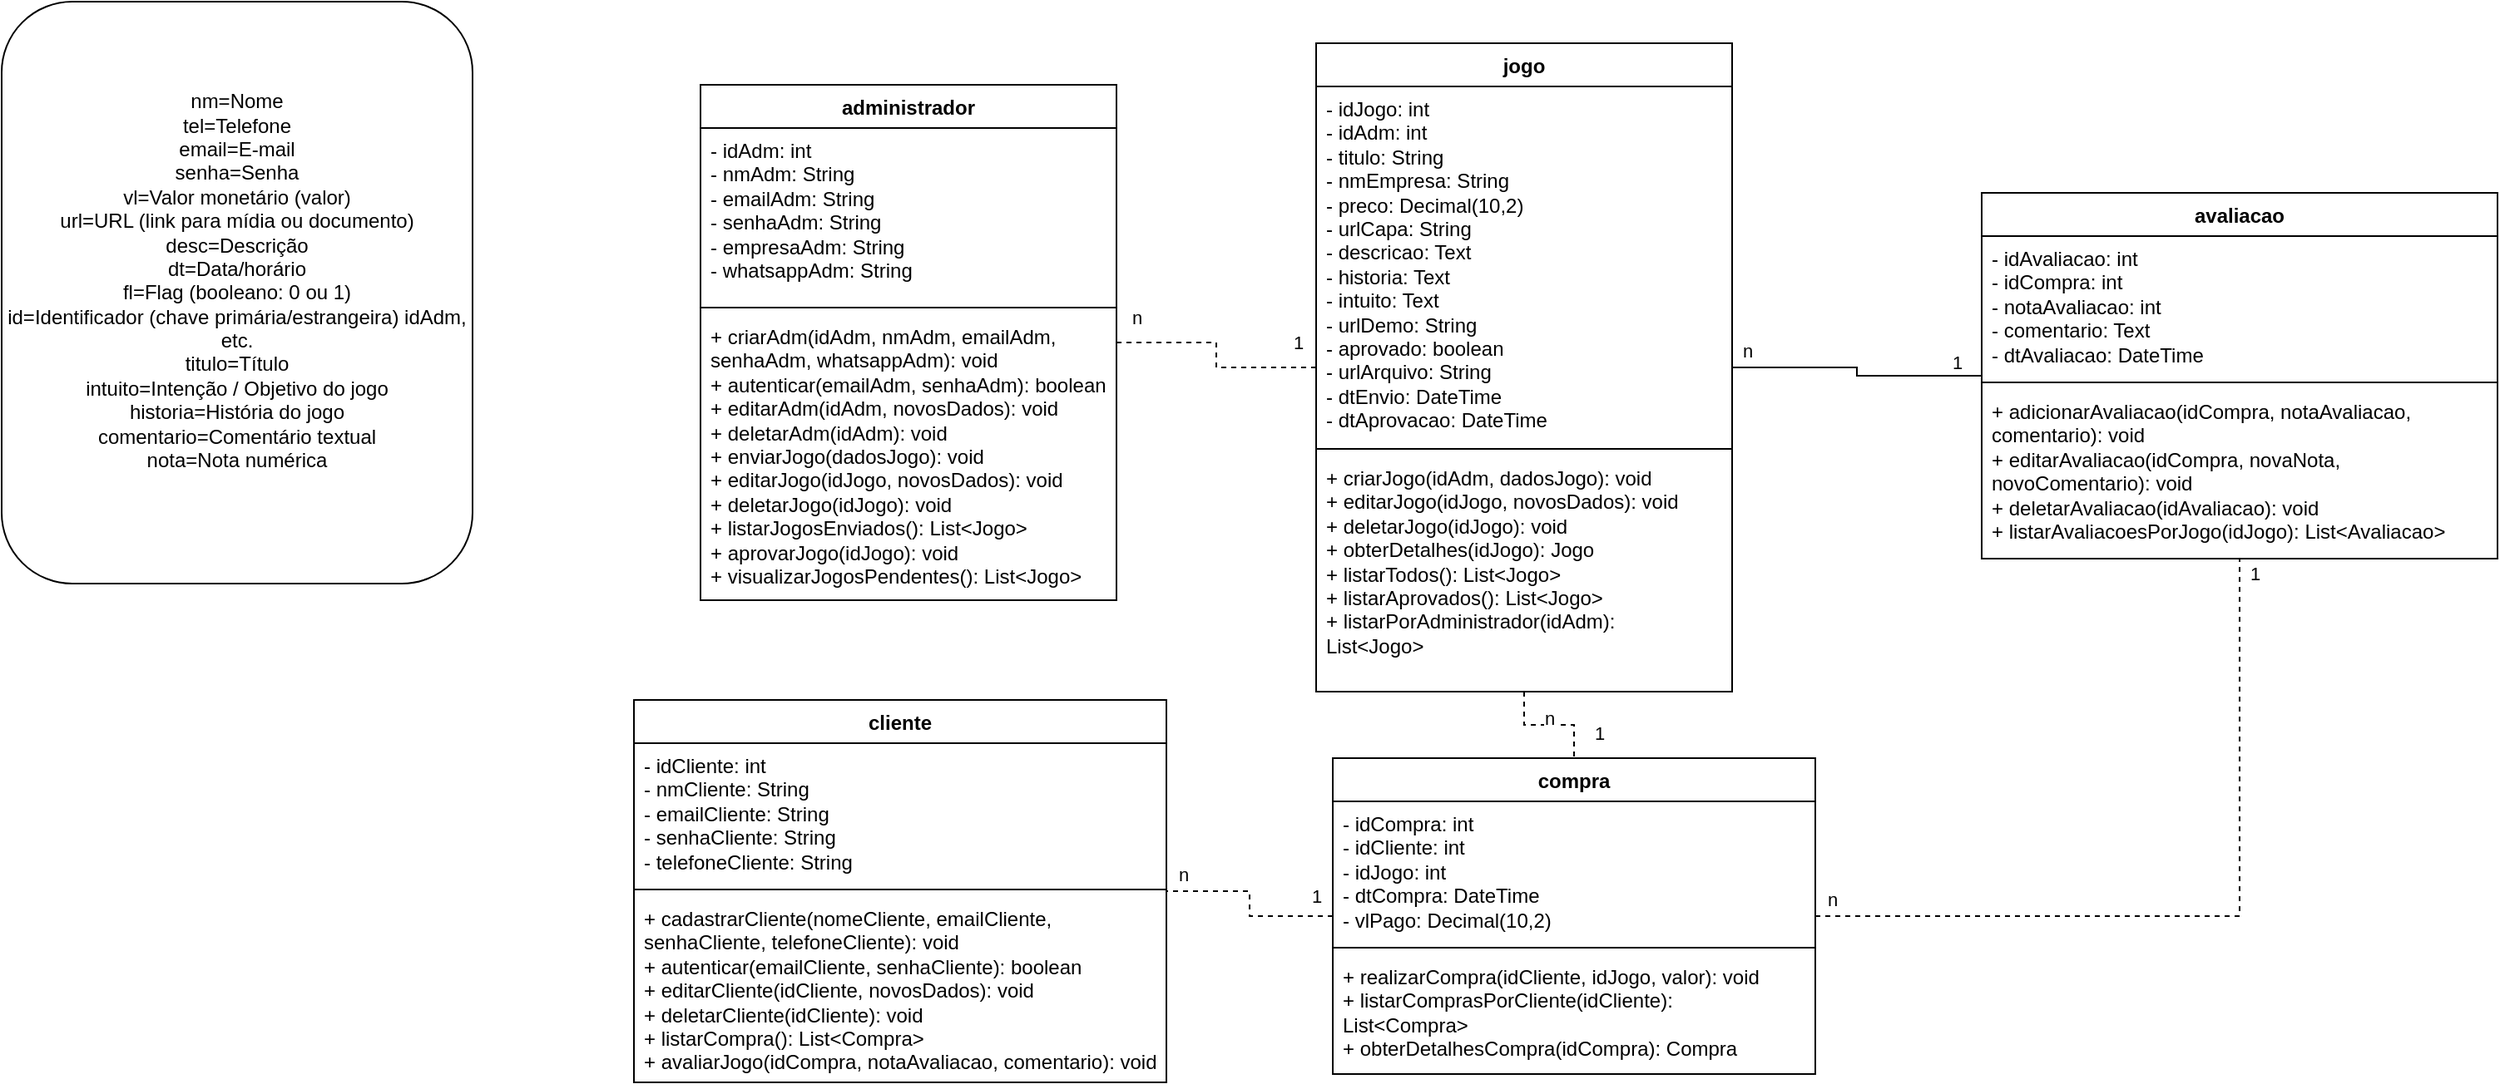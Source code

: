 <mxfile version="27.1.1">
  <diagram id="C5RBs43oDa-KdzZeNtuy" name="Page-1">
    <mxGraphModel dx="1938" dy="431" grid="1" gridSize="10" guides="1" tooltips="1" connect="1" arrows="1" fold="1" page="1" pageScale="1" pageWidth="827" pageHeight="1169" math="0" shadow="0">
      <root>
        <mxCell id="WIyWlLk6GJQsqaUBKTNV-0" />
        <mxCell id="WIyWlLk6GJQsqaUBKTNV-1" parent="WIyWlLk6GJQsqaUBKTNV-0" />
        <mxCell id="htH6oOdIzzyn5wP_Vat4-0" style="edgeStyle=orthogonalEdgeStyle;rounded=0;orthogonalLoop=1;jettySize=auto;html=1;endArrow=none;startFill=0;dashed=1;" parent="WIyWlLk6GJQsqaUBKTNV-1" source="B27XfxdTS6M_Y3DWfWtt-0" target="B27XfxdTS6M_Y3DWfWtt-16" edge="1">
          <mxGeometry relative="1" as="geometry">
            <mxPoint y="709" as="sourcePoint" />
          </mxGeometry>
        </mxCell>
        <mxCell id="htH6oOdIzzyn5wP_Vat4-14" value="1" style="edgeLabel;html=1;align=center;verticalAlign=middle;resizable=0;points=[];" parent="htH6oOdIzzyn5wP_Vat4-0" connectable="0" vertex="1">
          <mxGeometry x="-0.953" relative="1" as="geometry">
            <mxPoint x="-8" y="-15" as="offset" />
          </mxGeometry>
        </mxCell>
        <mxCell id="htH6oOdIzzyn5wP_Vat4-15" value="n" style="edgeLabel;html=1;align=center;verticalAlign=middle;resizable=0;points=[];" parent="htH6oOdIzzyn5wP_Vat4-0" connectable="0" vertex="1">
          <mxGeometry x="0.899" y="1" relative="1" as="geometry">
            <mxPoint x="5" y="-16" as="offset" />
          </mxGeometry>
        </mxCell>
        <mxCell id="htH6oOdIzzyn5wP_Vat4-1" style="edgeStyle=orthogonalEdgeStyle;rounded=0;orthogonalLoop=1;jettySize=auto;html=1;endArrow=none;startFill=0;" parent="WIyWlLk6GJQsqaUBKTNV-1" source="B27XfxdTS6M_Y3DWfWtt-0" target="B27XfxdTS6M_Y3DWfWtt-20" edge="1">
          <mxGeometry relative="1" as="geometry" />
        </mxCell>
        <mxCell id="htH6oOdIzzyn5wP_Vat4-8" value="1" style="edgeLabel;html=1;align=center;verticalAlign=middle;resizable=0;points=[];" parent="htH6oOdIzzyn5wP_Vat4-1" connectable="0" vertex="1">
          <mxGeometry x="0.81" y="-1" relative="1" as="geometry">
            <mxPoint x="-1" y="-9" as="offset" />
          </mxGeometry>
        </mxCell>
        <mxCell id="htH6oOdIzzyn5wP_Vat4-9" value="n" style="edgeLabel;html=1;align=center;verticalAlign=middle;resizable=0;points=[];" parent="htH6oOdIzzyn5wP_Vat4-1" connectable="0" vertex="1">
          <mxGeometry x="-0.935" y="-2" relative="1" as="geometry">
            <mxPoint x="4" y="-12" as="offset" />
          </mxGeometry>
        </mxCell>
        <mxCell id="htH6oOdIzzyn5wP_Vat4-4" style="edgeStyle=orthogonalEdgeStyle;rounded=0;orthogonalLoop=1;jettySize=auto;html=1;dashed=1;endArrow=none;startFill=0;" parent="WIyWlLk6GJQsqaUBKTNV-1" source="B27XfxdTS6M_Y3DWfWtt-0" target="B27XfxdTS6M_Y3DWfWtt-12" edge="1">
          <mxGeometry relative="1" as="geometry">
            <mxPoint x="-90" y="1134" as="targetPoint" />
          </mxGeometry>
        </mxCell>
        <mxCell id="htH6oOdIzzyn5wP_Vat4-5" value="1" style="edgeLabel;html=1;align=center;verticalAlign=middle;resizable=0;points=[];" parent="htH6oOdIzzyn5wP_Vat4-4" connectable="0" vertex="1">
          <mxGeometry x="0.94" y="2" relative="1" as="geometry">
            <mxPoint x="13" y="-13" as="offset" />
          </mxGeometry>
        </mxCell>
        <mxCell id="htH6oOdIzzyn5wP_Vat4-16" value="n" style="edgeLabel;html=1;align=center;verticalAlign=middle;resizable=0;points=[];" parent="htH6oOdIzzyn5wP_Vat4-4" connectable="0" vertex="1">
          <mxGeometry x="-0.783" y="2" relative="1" as="geometry">
            <mxPoint x="13" y="8" as="offset" />
          </mxGeometry>
        </mxCell>
        <mxCell id="B27XfxdTS6M_Y3DWfWtt-0" value="&lt;font style=&quot;vertical-align: inherit;&quot;&gt;&lt;font style=&quot;vertical-align: inherit;&quot;&gt;&lt;font style=&quot;vertical-align: inherit;&quot;&gt;&lt;font style=&quot;vertical-align: inherit;&quot;&gt;jogo&lt;/font&gt;&lt;/font&gt;&lt;/font&gt;&lt;/font&gt;" style="swimlane;fontStyle=1;align=center;verticalAlign=top;childLayout=stackLayout;horizontal=1;startSize=26;horizontalStack=0;resizeParent=1;resizeParentMax=0;resizeLast=0;collapsible=1;marginBottom=0;whiteSpace=wrap;html=1;" parent="WIyWlLk6GJQsqaUBKTNV-1" vertex="1">
          <mxGeometry x="40" y="435" width="250" height="390" as="geometry">
            <mxRectangle x="-180" y="90" width="70" height="30" as="alternateBounds" />
          </mxGeometry>
        </mxCell>
        <mxCell id="B27XfxdTS6M_Y3DWfWtt-1" value="&lt;div&gt;- idJogo: int&amp;nbsp;&amp;nbsp;&lt;/div&gt;&lt;div&gt;- idAdm: int&amp;nbsp;&amp;nbsp;&lt;/div&gt;&lt;div&gt;- titulo: String&amp;nbsp;&amp;nbsp;&lt;/div&gt;&lt;div&gt;- nmEmpresa: String&amp;nbsp;&amp;nbsp;&lt;/div&gt;&lt;div&gt;- preco: Decimal(10,2)&amp;nbsp;&amp;nbsp;&lt;/div&gt;&lt;div&gt;- urlCapa: String&amp;nbsp;&amp;nbsp;&lt;/div&gt;&lt;div&gt;- descricao: Text&amp;nbsp;&amp;nbsp;&lt;/div&gt;&lt;div&gt;- historia: Text&amp;nbsp;&amp;nbsp;&lt;/div&gt;&lt;div&gt;- intuito: Text&amp;nbsp;&amp;nbsp;&lt;/div&gt;&lt;div&gt;- urlDemo: String&amp;nbsp;&amp;nbsp;&lt;/div&gt;&lt;div&gt;- aprovado: boolean&amp;nbsp;&amp;nbsp;&lt;/div&gt;&lt;div&gt;- urlArquivo: String&amp;nbsp;&amp;nbsp;&lt;/div&gt;&lt;div&gt;- dtEnvio: DateTime&amp;nbsp;&amp;nbsp;&lt;/div&gt;&lt;div&gt;- dtAprovacao: DateTime&amp;nbsp;&lt;/div&gt;" style="text;strokeColor=none;fillColor=none;align=left;verticalAlign=top;spacingLeft=4;spacingRight=4;overflow=hidden;rotatable=0;points=[[0,0.5],[1,0.5]];portConstraint=eastwest;whiteSpace=wrap;html=1;" parent="B27XfxdTS6M_Y3DWfWtt-0" vertex="1">
          <mxGeometry y="26" width="250" height="214" as="geometry" />
        </mxCell>
        <mxCell id="B27XfxdTS6M_Y3DWfWtt-2" value="" style="line;strokeWidth=1;fillColor=none;align=left;verticalAlign=middle;spacingTop=-1;spacingLeft=3;spacingRight=3;rotatable=0;labelPosition=right;points=[];portConstraint=eastwest;strokeColor=inherit;" parent="B27XfxdTS6M_Y3DWfWtt-0" vertex="1">
          <mxGeometry y="240" width="250" height="8" as="geometry" />
        </mxCell>
        <mxCell id="B27XfxdTS6M_Y3DWfWtt-3" value="&lt;div&gt;+ criarJogo(idAdm, dadosJogo): void&amp;nbsp;&amp;nbsp;&lt;/div&gt;&lt;div&gt;+ editarJogo(idJogo, novosDados): void&amp;nbsp;&amp;nbsp;&lt;/div&gt;&lt;div&gt;+ deletarJogo(idJogo): void&amp;nbsp;&amp;nbsp;&lt;/div&gt;&lt;div&gt;+ obterDetalhes(idJogo): Jogo&amp;nbsp;&amp;nbsp;&lt;/div&gt;&lt;div&gt;+ listarTodos(): List&amp;lt;Jogo&amp;gt;&amp;nbsp;&amp;nbsp;&lt;/div&gt;&lt;div&gt;+ listarAprovados(): List&amp;lt;Jogo&amp;gt;&amp;nbsp;&amp;nbsp;&lt;/div&gt;&lt;div&gt;+ listarPorAdministrador(idAdm): List&amp;lt;Jogo&amp;gt;&amp;nbsp;&amp;nbsp;&lt;/div&gt;" style="text;strokeColor=none;fillColor=none;align=left;verticalAlign=top;spacingLeft=4;spacingRight=4;overflow=hidden;rotatable=0;points=[[0,0.5],[1,0.5]];portConstraint=eastwest;whiteSpace=wrap;html=1;" parent="B27XfxdTS6M_Y3DWfWtt-0" vertex="1">
          <mxGeometry y="248" width="250" height="142" as="geometry" />
        </mxCell>
        <mxCell id="OUwqPw-LcY0b7HsVoCcp-0" value="&lt;div&gt;&lt;span style=&quot;background-color: transparent; color: light-dark(rgb(0, 0, 0), rgb(255, 255, 255));&quot;&gt;nm=&lt;/span&gt;&lt;span style=&quot;background-color: transparent; color: light-dark(rgb(0, 0, 0), rgb(255, 255, 255));&quot;&gt;Nome&lt;/span&gt;&lt;/div&gt;&lt;div&gt;tel=Telefone&lt;/div&gt;&lt;div&gt;email=E-mail&lt;/div&gt;&lt;div&gt;senha=Senha&lt;/div&gt;&lt;div&gt;vl=Valor monetário (valor)&lt;/div&gt;&lt;div&gt;url=URL (link para mídia ou documento)&lt;/div&gt;&lt;div&gt;desc=Descrição&lt;/div&gt;&lt;div&gt;dt=Data/horário&lt;/div&gt;&lt;div&gt;fl=Flag (booleano: 0 ou 1)&lt;/div&gt;&lt;div&gt;id=Identificador (chave primária/estrangeira)&amp;nbsp;idAdm, etc.&lt;/div&gt;&lt;div&gt;titulo=Título&lt;/div&gt;&lt;div&gt;intuito=Intenção / Objetivo do jogo&lt;/div&gt;&lt;div&gt;historia=História do jogo&lt;/div&gt;&lt;div&gt;comentario=Comentário textual&lt;/div&gt;&lt;div&gt;nota=Nota numérica&lt;/div&gt;&lt;div&gt;&lt;br&gt;&lt;/div&gt;" style="rounded=1;whiteSpace=wrap;html=1;" parent="WIyWlLk6GJQsqaUBKTNV-1" vertex="1">
          <mxGeometry x="-750" y="410" width="283" height="350" as="geometry" />
        </mxCell>
        <mxCell id="B27XfxdTS6M_Y3DWfWtt-8" value="&lt;font style=&quot;vertical-align: inherit;&quot;&gt;&lt;font style=&quot;vertical-align: inherit;&quot;&gt;cliente&lt;/font&gt;&lt;/font&gt;" style="swimlane;fontStyle=1;align=center;verticalAlign=top;childLayout=stackLayout;horizontal=1;startSize=26;horizontalStack=0;resizeParent=1;resizeParentMax=0;resizeLast=0;collapsible=1;marginBottom=0;whiteSpace=wrap;html=1;" parent="WIyWlLk6GJQsqaUBKTNV-1" vertex="1">
          <mxGeometry x="-370" y="830" width="320" height="230" as="geometry">
            <mxRectangle x="-180" y="90" width="70" height="30" as="alternateBounds" />
          </mxGeometry>
        </mxCell>
        <mxCell id="B27XfxdTS6M_Y3DWfWtt-9" value="&lt;div&gt;- idCliente: int&lt;/div&gt;&lt;div&gt;- nm&lt;span style=&quot;background-color: transparent; color: light-dark(rgb(0, 0, 0), rgb(255, 255, 255));&quot;&gt;Cliente&lt;/span&gt;&lt;span style=&quot;background-color: transparent; color: light-dark(rgb(0, 0, 0), rgb(255, 255, 255));&quot;&gt;: String&lt;/span&gt;&lt;/div&gt;&lt;div&gt;- email&lt;span style=&quot;background-color: transparent; color: light-dark(rgb(0, 0, 0), rgb(255, 255, 255));&quot;&gt;Cliente&lt;/span&gt;&lt;span style=&quot;background-color: transparent; color: light-dark(rgb(0, 0, 0), rgb(255, 255, 255));&quot;&gt;: String&lt;/span&gt;&lt;/div&gt;&lt;div&gt;- senhaCliente: String&lt;/div&gt;&lt;div&gt;- telefone&lt;span style=&quot;background-color: transparent; color: light-dark(rgb(0, 0, 0), rgb(255, 255, 255));&quot;&gt;Cliente&lt;/span&gt;&lt;span style=&quot;background-color: transparent; color: light-dark(rgb(0, 0, 0), rgb(255, 255, 255));&quot;&gt;: String&lt;/span&gt;&lt;/div&gt;" style="text;strokeColor=none;fillColor=none;align=left;verticalAlign=top;spacingLeft=4;spacingRight=4;overflow=hidden;rotatable=0;points=[[0,0.5],[1,0.5]];portConstraint=eastwest;whiteSpace=wrap;html=1;" parent="B27XfxdTS6M_Y3DWfWtt-8" vertex="1">
          <mxGeometry y="26" width="320" height="84" as="geometry" />
        </mxCell>
        <mxCell id="B27XfxdTS6M_Y3DWfWtt-10" value="" style="line;strokeWidth=1;fillColor=none;align=left;verticalAlign=middle;spacingTop=-1;spacingLeft=3;spacingRight=3;rotatable=0;labelPosition=right;points=[];portConstraint=eastwest;strokeColor=inherit;" parent="B27XfxdTS6M_Y3DWfWtt-8" vertex="1">
          <mxGeometry y="110" width="320" height="8" as="geometry" />
        </mxCell>
        <mxCell id="B27XfxdTS6M_Y3DWfWtt-11" value="&lt;div&gt;+ cadastrarCliente(nome&lt;span style=&quot;background-color: transparent; color: light-dark(rgb(0, 0, 0), rgb(255, 255, 255));&quot;&gt;Cliente&lt;/span&gt;&lt;span style=&quot;background-color: transparent; color: light-dark(rgb(0, 0, 0), rgb(255, 255, 255));&quot;&gt;, email&lt;/span&gt;&lt;span style=&quot;background-color: transparent; color: light-dark(rgb(0, 0, 0), rgb(255, 255, 255));&quot;&gt;Cliente&lt;/span&gt;&lt;span style=&quot;background-color: transparent; color: light-dark(rgb(0, 0, 0), rgb(255, 255, 255));&quot;&gt;, senha&lt;/span&gt;&lt;span style=&quot;background-color: transparent; color: light-dark(rgb(0, 0, 0), rgb(255, 255, 255));&quot;&gt;Cliente&lt;/span&gt;&lt;span style=&quot;background-color: transparent; color: light-dark(rgb(0, 0, 0), rgb(255, 255, 255));&quot;&gt;, telefone&lt;/span&gt;&lt;span style=&quot;background-color: transparent; color: light-dark(rgb(0, 0, 0), rgb(255, 255, 255));&quot;&gt;Cliente&lt;/span&gt;&lt;span style=&quot;background-color: transparent; color: light-dark(rgb(0, 0, 0), rgb(255, 255, 255));&quot;&gt;): void&lt;/span&gt;&lt;/div&gt;&lt;div&gt;+ autenticar(email&lt;span style=&quot;background-color: transparent; color: light-dark(rgb(0, 0, 0), rgb(255, 255, 255));&quot;&gt;Cliente&lt;/span&gt;&lt;span style=&quot;background-color: transparent; color: light-dark(rgb(0, 0, 0), rgb(255, 255, 255));&quot;&gt;, senha&lt;/span&gt;&lt;span style=&quot;background-color: transparent; color: light-dark(rgb(0, 0, 0), rgb(255, 255, 255));&quot;&gt;Cliente&lt;/span&gt;&lt;span style=&quot;background-color: transparent; color: light-dark(rgb(0, 0, 0), rgb(255, 255, 255));&quot;&gt;): boolean&lt;/span&gt;&lt;/div&gt;&lt;div&gt;+ editarCliente(id&lt;span style=&quot;background-color: transparent; color: light-dark(rgb(0, 0, 0), rgb(255, 255, 255));&quot;&gt;Cliente&lt;/span&gt;&lt;span style=&quot;background-color: transparent; color: light-dark(rgb(0, 0, 0), rgb(255, 255, 255));&quot;&gt;, novosDados): void&lt;/span&gt;&lt;/div&gt;&lt;div&gt;+ deletarCliente(id&lt;span style=&quot;background-color: transparent; color: light-dark(rgb(0, 0, 0), rgb(255, 255, 255));&quot;&gt;Cliente&lt;/span&gt;&lt;span style=&quot;background-color: transparent; color: light-dark(rgb(0, 0, 0), rgb(255, 255, 255));&quot;&gt;): void&lt;/span&gt;&lt;/div&gt;&lt;div&gt;+ listarCompra(): List&amp;lt;Compra&amp;gt;&lt;/div&gt;&lt;div&gt;+ avaliarJogo(idCompra, notaAvaliacao, comentario): void&lt;/div&gt;" style="text;strokeColor=none;fillColor=none;align=left;verticalAlign=top;spacingLeft=4;spacingRight=4;overflow=hidden;rotatable=0;points=[[0,0.5],[1,0.5]];portConstraint=eastwest;whiteSpace=wrap;html=1;" parent="B27XfxdTS6M_Y3DWfWtt-8" vertex="1">
          <mxGeometry y="118" width="320" height="112" as="geometry" />
        </mxCell>
        <mxCell id="htH6oOdIzzyn5wP_Vat4-6" style="edgeStyle=orthogonalEdgeStyle;rounded=0;orthogonalLoop=1;jettySize=auto;html=1;endArrow=none;startFill=0;dashed=1;" parent="WIyWlLk6GJQsqaUBKTNV-1" source="B27XfxdTS6M_Y3DWfWtt-12" target="B27XfxdTS6M_Y3DWfWtt-8" edge="1">
          <mxGeometry relative="1" as="geometry" />
        </mxCell>
        <mxCell id="htH6oOdIzzyn5wP_Vat4-17" value="1" style="edgeLabel;html=1;align=center;verticalAlign=middle;resizable=0;points=[];" parent="htH6oOdIzzyn5wP_Vat4-6" connectable="0" vertex="1">
          <mxGeometry x="-0.947" y="-2" relative="1" as="geometry">
            <mxPoint x="-7" y="-10" as="offset" />
          </mxGeometry>
        </mxCell>
        <mxCell id="htH6oOdIzzyn5wP_Vat4-18" value="n" style="edgeLabel;html=1;align=center;verticalAlign=middle;resizable=0;points=[];" parent="htH6oOdIzzyn5wP_Vat4-6" connectable="0" vertex="1">
          <mxGeometry x="0.929" y="1" relative="1" as="geometry">
            <mxPoint x="6" y="-11" as="offset" />
          </mxGeometry>
        </mxCell>
        <mxCell id="htH6oOdIzzyn5wP_Vat4-7" style="edgeStyle=orthogonalEdgeStyle;rounded=0;orthogonalLoop=1;jettySize=auto;html=1;endArrow=none;startFill=0;dashed=1;" parent="WIyWlLk6GJQsqaUBKTNV-1" source="B27XfxdTS6M_Y3DWfWtt-12" target="B27XfxdTS6M_Y3DWfWtt-20" edge="1">
          <mxGeometry relative="1" as="geometry" />
        </mxCell>
        <mxCell id="htH6oOdIzzyn5wP_Vat4-10" value="1" style="edgeLabel;html=1;align=center;verticalAlign=middle;resizable=0;points=[];" parent="htH6oOdIzzyn5wP_Vat4-7" connectable="0" vertex="1">
          <mxGeometry x="0.919" relative="1" as="geometry">
            <mxPoint x="9" y="-10" as="offset" />
          </mxGeometry>
        </mxCell>
        <mxCell id="htH6oOdIzzyn5wP_Vat4-11" value="n" style="edgeLabel;html=1;align=center;verticalAlign=middle;resizable=0;points=[];" parent="htH6oOdIzzyn5wP_Vat4-7" connectable="0" vertex="1">
          <mxGeometry x="-0.928" y="-1" relative="1" as="geometry">
            <mxPoint x="-7" y="-11" as="offset" />
          </mxGeometry>
        </mxCell>
        <mxCell id="B27XfxdTS6M_Y3DWfWtt-12" value="compra" style="swimlane;fontStyle=1;align=center;verticalAlign=top;childLayout=stackLayout;horizontal=1;startSize=26;horizontalStack=0;resizeParent=1;resizeParentMax=0;resizeLast=0;collapsible=1;marginBottom=0;whiteSpace=wrap;html=1;" parent="WIyWlLk6GJQsqaUBKTNV-1" vertex="1">
          <mxGeometry x="50" y="865" width="290" height="190" as="geometry">
            <mxRectangle x="-180" y="90" width="70" height="30" as="alternateBounds" />
          </mxGeometry>
        </mxCell>
        <mxCell id="B27XfxdTS6M_Y3DWfWtt-13" value="&lt;div&gt;&lt;div&gt;- idCompra: int&amp;nbsp;&amp;nbsp;&lt;/div&gt;&lt;div&gt;- idCliente: int&amp;nbsp;&amp;nbsp;&lt;/div&gt;&lt;div&gt;- idJogo: int&amp;nbsp;&amp;nbsp;&lt;/div&gt;&lt;div&gt;- dtCompra: DateTime&amp;nbsp;&amp;nbsp;&lt;/div&gt;&lt;div&gt;- vlPago: Decimal(10,2)&lt;/div&gt;&lt;/div&gt;" style="text;strokeColor=none;fillColor=none;align=left;verticalAlign=top;spacingLeft=4;spacingRight=4;overflow=hidden;rotatable=0;points=[[0,0.5],[1,0.5]];portConstraint=eastwest;whiteSpace=wrap;html=1;" parent="B27XfxdTS6M_Y3DWfWtt-12" vertex="1">
          <mxGeometry y="26" width="290" height="84" as="geometry" />
        </mxCell>
        <mxCell id="B27XfxdTS6M_Y3DWfWtt-14" value="" style="line;strokeWidth=1;fillColor=none;align=left;verticalAlign=middle;spacingTop=-1;spacingLeft=3;spacingRight=3;rotatable=0;labelPosition=right;points=[];portConstraint=eastwest;strokeColor=inherit;" parent="B27XfxdTS6M_Y3DWfWtt-12" vertex="1">
          <mxGeometry y="110" width="290" height="8" as="geometry" />
        </mxCell>
        <mxCell id="B27XfxdTS6M_Y3DWfWtt-15" value="&lt;div&gt;&lt;span style=&quot;background-color: transparent; color: light-dark(rgb(0, 0, 0), rgb(255, 255, 255));&quot;&gt;+ realizarCompra(idCliente, idJogo, valor): void&amp;nbsp;&amp;nbsp;&lt;/span&gt;&lt;/div&gt;&lt;div&gt;&lt;font style=&quot;vertical-align: inherit;&quot;&gt;&lt;font style=&quot;vertical-align: inherit;&quot;&gt;&lt;div&gt;+ listarComprasPorCliente(idCliente): List&amp;lt;Compra&amp;gt;&amp;nbsp;&amp;nbsp;&lt;/div&gt;&lt;div&gt;+ obterDetalhesCompra(idCompra): Compra&amp;nbsp;&lt;/div&gt;&lt;/font&gt;&lt;/font&gt;&lt;/div&gt;" style="text;strokeColor=none;fillColor=none;align=left;verticalAlign=top;spacingLeft=4;spacingRight=4;overflow=hidden;rotatable=0;points=[[0,0.5],[1,0.5]];portConstraint=eastwest;whiteSpace=wrap;html=1;" parent="B27XfxdTS6M_Y3DWfWtt-12" vertex="1">
          <mxGeometry y="118" width="290" height="72" as="geometry" />
        </mxCell>
        <mxCell id="B27XfxdTS6M_Y3DWfWtt-16" value="&lt;font style=&quot;vertical-align: inherit;&quot;&gt;&lt;font style=&quot;vertical-align: inherit;&quot;&gt;&lt;font style=&quot;vertical-align: inherit;&quot;&gt;&lt;font style=&quot;vertical-align: inherit;&quot;&gt;&lt;font style=&quot;vertical-align: inherit;&quot;&gt;&lt;font style=&quot;vertical-align: inherit;&quot;&gt;administrador&lt;/font&gt;&lt;/font&gt;&lt;/font&gt;&lt;/font&gt;&lt;/font&gt;&lt;/font&gt;" style="swimlane;fontStyle=1;align=center;verticalAlign=top;childLayout=stackLayout;horizontal=1;startSize=26;horizontalStack=0;resizeParent=1;resizeParentMax=0;resizeLast=0;collapsible=1;marginBottom=0;whiteSpace=wrap;html=1;" parent="WIyWlLk6GJQsqaUBKTNV-1" vertex="1">
          <mxGeometry x="-330" y="460" width="250" height="310" as="geometry">
            <mxRectangle x="-180" y="90" width="70" height="30" as="alternateBounds" />
          </mxGeometry>
        </mxCell>
        <mxCell id="B27XfxdTS6M_Y3DWfWtt-17" value="&lt;div&gt;- idAdm: int&lt;/div&gt;&lt;div&gt;- nmAdm: String&lt;/div&gt;&lt;div&gt;- emailAdm: String&lt;/div&gt;&lt;div&gt;- senhaAdm: String&lt;/div&gt;&lt;div&gt;- empresaAdm: String&lt;/div&gt;&lt;div&gt;- whatsappAdm: String&lt;/div&gt;" style="text;strokeColor=none;fillColor=none;align=left;verticalAlign=top;spacingLeft=4;spacingRight=4;overflow=hidden;rotatable=0;points=[[0,0.5],[1,0.5]];portConstraint=eastwest;whiteSpace=wrap;html=1;" parent="B27XfxdTS6M_Y3DWfWtt-16" vertex="1">
          <mxGeometry y="26" width="250" height="104" as="geometry" />
        </mxCell>
        <mxCell id="B27XfxdTS6M_Y3DWfWtt-18" value="" style="line;strokeWidth=1;fillColor=none;align=left;verticalAlign=middle;spacingTop=-1;spacingLeft=3;spacingRight=3;rotatable=0;labelPosition=right;points=[];portConstraint=eastwest;strokeColor=inherit;" parent="B27XfxdTS6M_Y3DWfWtt-16" vertex="1">
          <mxGeometry y="130" width="250" height="8" as="geometry" />
        </mxCell>
        <mxCell id="B27XfxdTS6M_Y3DWfWtt-19" value="&lt;div&gt;+ criarAdm(idAdm, nmAdm, emailAdm, senhaAdm, whatsappAdm): void&lt;/div&gt;&lt;div&gt;+ autenticar(emailAdm, senhaAdm): boolean&lt;/div&gt;&lt;div&gt;+ editarAdm(idAdm, novosDados): void&lt;/div&gt;&lt;div&gt;+ deletarAdm(idAdm): void&lt;/div&gt;&lt;div&gt;&lt;div&gt;+ enviarJogo(dadosJogo): void&lt;/div&gt;&lt;div&gt;+ editarJogo(idJogo, novosDados): void&lt;/div&gt;&lt;div&gt;+ deletarJogo(idJogo): void&lt;/div&gt;&lt;div&gt;+ listarJogosEnviados(): List&amp;lt;Jogo&amp;gt;&lt;/div&gt;&lt;/div&gt;&lt;div&gt;&lt;div&gt;+ aprovarJogo(idJogo): void&lt;/div&gt;&lt;div&gt;+ visualizarJogosPendentes(): List&amp;lt;Jogo&amp;gt;&lt;/div&gt;&lt;/div&gt;" style="text;strokeColor=none;fillColor=none;align=left;verticalAlign=top;spacingLeft=4;spacingRight=4;overflow=hidden;rotatable=0;points=[[0,0.5],[1,0.5]];portConstraint=eastwest;whiteSpace=wrap;html=1;" parent="B27XfxdTS6M_Y3DWfWtt-16" vertex="1">
          <mxGeometry y="138" width="250" height="172" as="geometry" />
        </mxCell>
        <mxCell id="B27XfxdTS6M_Y3DWfWtt-20" value="&lt;font style=&quot;vertical-align: inherit;&quot;&gt;&lt;font style=&quot;vertical-align: inherit;&quot;&gt;&lt;font style=&quot;vertical-align: inherit;&quot;&gt;&lt;font style=&quot;vertical-align: inherit;&quot;&gt;avaliacao&lt;/font&gt;&lt;/font&gt;&lt;/font&gt;&lt;/font&gt;" style="swimlane;fontStyle=1;align=center;verticalAlign=top;childLayout=stackLayout;horizontal=1;startSize=26;horizontalStack=0;resizeParent=1;resizeParentMax=0;resizeLast=0;collapsible=1;marginBottom=0;whiteSpace=wrap;html=1;" parent="WIyWlLk6GJQsqaUBKTNV-1" vertex="1">
          <mxGeometry x="440" y="525" width="310" height="220" as="geometry">
            <mxRectangle x="-180" y="90" width="70" height="30" as="alternateBounds" />
          </mxGeometry>
        </mxCell>
        <mxCell id="B27XfxdTS6M_Y3DWfWtt-21" value="&lt;div&gt;&lt;div&gt;- idAvaliacao: int&amp;nbsp;&amp;nbsp;&lt;/div&gt;&lt;div&gt;- idCompra: int&amp;nbsp;&amp;nbsp;&lt;/div&gt;&lt;div&gt;- notaAvaliacao: int&amp;nbsp;&amp;nbsp;&lt;/div&gt;&lt;div&gt;- comentario: Text&amp;nbsp;&amp;nbsp;&lt;/div&gt;&lt;div&gt;- dtAvaliacao: DateTime&amp;nbsp;&amp;nbsp;&lt;/div&gt;&lt;/div&gt;" style="text;strokeColor=none;fillColor=none;align=left;verticalAlign=top;spacingLeft=4;spacingRight=4;overflow=hidden;rotatable=0;points=[[0,0.5],[1,0.5]];portConstraint=eastwest;whiteSpace=wrap;html=1;" parent="B27XfxdTS6M_Y3DWfWtt-20" vertex="1">
          <mxGeometry y="26" width="310" height="84" as="geometry" />
        </mxCell>
        <mxCell id="B27XfxdTS6M_Y3DWfWtt-22" value="" style="line;strokeWidth=1;fillColor=none;align=left;verticalAlign=middle;spacingTop=-1;spacingLeft=3;spacingRight=3;rotatable=0;labelPosition=right;points=[];portConstraint=eastwest;strokeColor=inherit;" parent="B27XfxdTS6M_Y3DWfWtt-20" vertex="1">
          <mxGeometry y="110" width="310" height="8" as="geometry" />
        </mxCell>
        <mxCell id="B27XfxdTS6M_Y3DWfWtt-23" value="&lt;div&gt;&lt;span style=&quot;background-color: transparent; color: light-dark(rgb(0, 0, 0), rgb(255, 255, 255));&quot;&gt;+ adicionarAvaliacao(idCompra, notaAvaliacao, comentario): void&amp;nbsp;&amp;nbsp;&lt;/span&gt;&lt;/div&gt;&lt;div&gt;&lt;font style=&quot;vertical-align: inherit;&quot;&gt;&lt;font style=&quot;vertical-align: inherit;&quot;&gt;&lt;font style=&quot;vertical-align: inherit;&quot;&gt;&lt;font style=&quot;vertical-align: inherit;&quot;&gt;&lt;div&gt;+ editarAvaliacao(idCompra, novaNota, novoComentario): void&amp;nbsp;&amp;nbsp;&lt;/div&gt;&lt;div&gt;+ deletarAvaliacao(idAvaliacao): void&amp;nbsp;&amp;nbsp;&lt;/div&gt;&lt;div&gt;+ listarAvaliacoesPorJogo(idJogo): List&amp;lt;Avaliacao&amp;gt;&lt;/div&gt;&lt;/font&gt;&lt;/font&gt;&lt;/font&gt;&lt;/font&gt;&lt;/div&gt;" style="text;strokeColor=none;fillColor=none;align=left;verticalAlign=top;spacingLeft=4;spacingRight=4;overflow=hidden;rotatable=0;points=[[0,0.5],[1,0.5]];portConstraint=eastwest;whiteSpace=wrap;html=1;" parent="B27XfxdTS6M_Y3DWfWtt-20" vertex="1">
          <mxGeometry y="118" width="310" height="102" as="geometry" />
        </mxCell>
      </root>
    </mxGraphModel>
  </diagram>
</mxfile>
